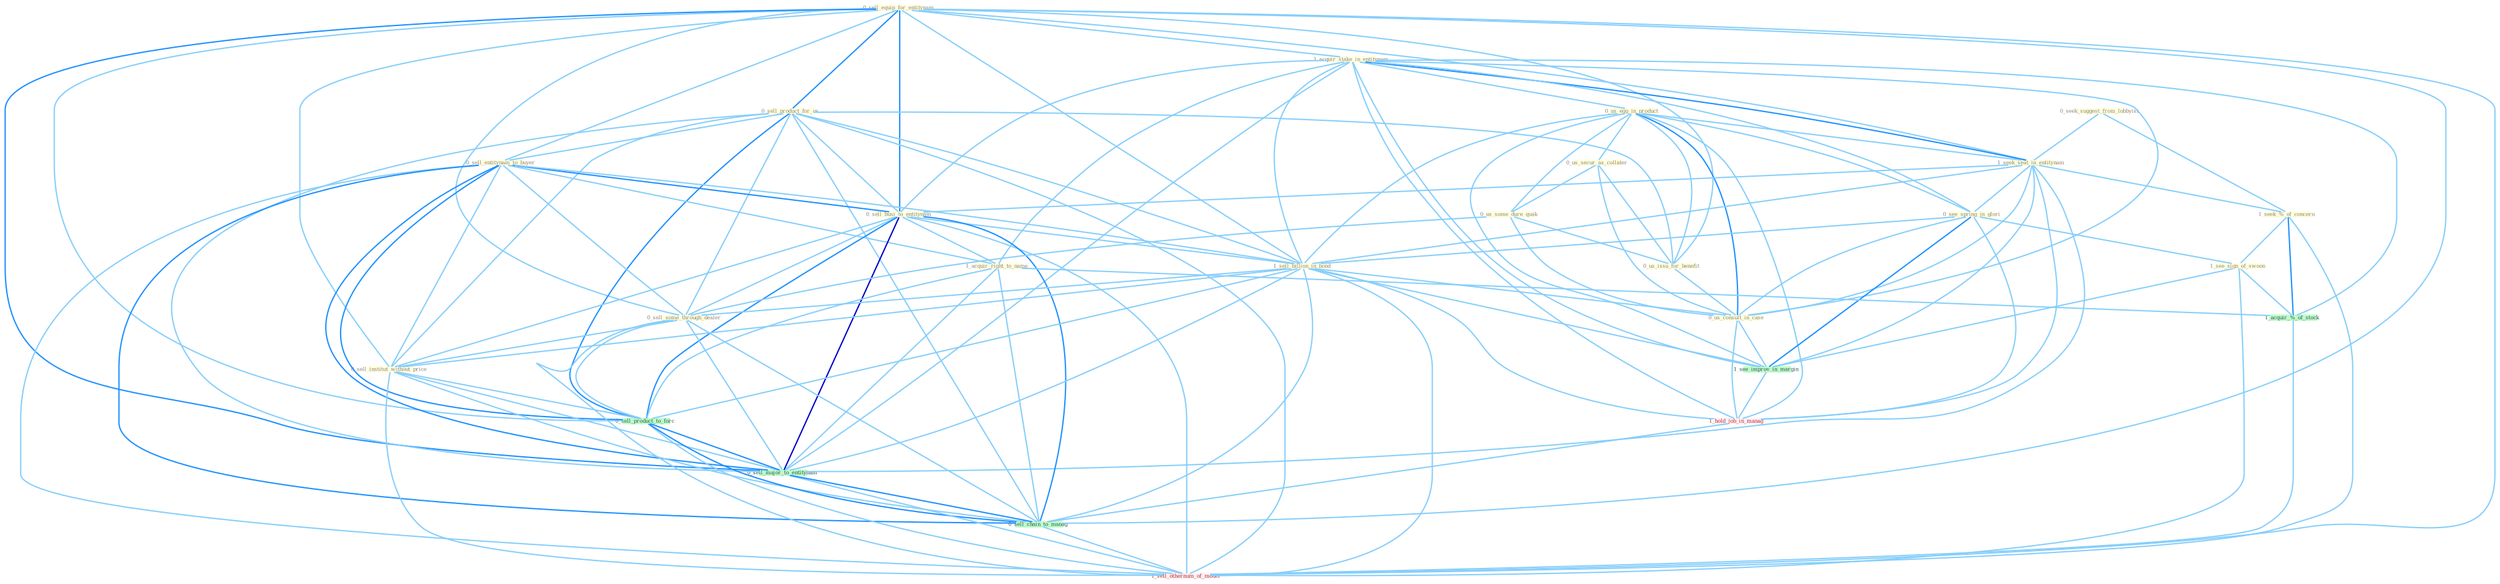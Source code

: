 Graph G{ 
    node
    [shape=polygon,style=filled,width=.5,height=.06,color="#BDFCC9",fixedsize=true,fontsize=4,
    fontcolor="#2f4f4f"];
    {node
    [color="#ffffe0", fontcolor="#8b7d6b"] "0_seek_suggest_from_lobbyist " "0_sell_equip_for_entitynam " "1_acquir_stake_in_entitynam " "0_us_egg_in_product " "0_sell_product_for_us " "0_sell_entitynam_to_buyer " "0_us_secur_as_collater " "1_seek_seat_in_entitynam " "0_sell_busi_to_entitynam " "0_us_some_dure_quak " "0_see_spring_in_glori " "1_sell_billion_in_bond " "0_us_issu_for_benefit " "1_seek_%_of_concern " "1_see_sign_of_swoon " "0_sell_some_through_dealer " "0_us_consult_in_case " "0_sell_institut_without_price " "1_acquir_right_to_name "}
{node [color="#fff0f5", fontcolor="#b22222"] "1_hold_job_in_manag " "1_sell_othernum_of_model "}
edge [color="#B0E2FF"];

	"0_seek_suggest_from_lobbyist " -- "1_seek_seat_in_entitynam " [w="1", color="#87cefa" ];
	"0_seek_suggest_from_lobbyist " -- "1_seek_%_of_concern " [w="1", color="#87cefa" ];
	"0_sell_equip_for_entitynam " -- "1_acquir_stake_in_entitynam " [w="1", color="#87cefa" ];
	"0_sell_equip_for_entitynam " -- "0_sell_product_for_us " [w="2", color="#1e90ff" , len=0.8];
	"0_sell_equip_for_entitynam " -- "0_sell_entitynam_to_buyer " [w="1", color="#87cefa" ];
	"0_sell_equip_for_entitynam " -- "1_seek_seat_in_entitynam " [w="1", color="#87cefa" ];
	"0_sell_equip_for_entitynam " -- "0_sell_busi_to_entitynam " [w="2", color="#1e90ff" , len=0.8];
	"0_sell_equip_for_entitynam " -- "1_sell_billion_in_bond " [w="1", color="#87cefa" ];
	"0_sell_equip_for_entitynam " -- "0_us_issu_for_benefit " [w="1", color="#87cefa" ];
	"0_sell_equip_for_entitynam " -- "0_sell_some_through_dealer " [w="1", color="#87cefa" ];
	"0_sell_equip_for_entitynam " -- "0_sell_institut_without_price " [w="1", color="#87cefa" ];
	"0_sell_equip_for_entitynam " -- "0_sell_product_to_forc " [w="1", color="#87cefa" ];
	"0_sell_equip_for_entitynam " -- "0_sell_major_to_entitynam " [w="2", color="#1e90ff" , len=0.8];
	"0_sell_equip_for_entitynam " -- "0_sell_chain_to_manag " [w="1", color="#87cefa" ];
	"0_sell_equip_for_entitynam " -- "1_sell_othernum_of_model " [w="1", color="#87cefa" ];
	"1_acquir_stake_in_entitynam " -- "0_us_egg_in_product " [w="1", color="#87cefa" ];
	"1_acquir_stake_in_entitynam " -- "1_seek_seat_in_entitynam " [w="2", color="#1e90ff" , len=0.8];
	"1_acquir_stake_in_entitynam " -- "0_sell_busi_to_entitynam " [w="1", color="#87cefa" ];
	"1_acquir_stake_in_entitynam " -- "0_see_spring_in_glori " [w="1", color="#87cefa" ];
	"1_acquir_stake_in_entitynam " -- "1_sell_billion_in_bond " [w="1", color="#87cefa" ];
	"1_acquir_stake_in_entitynam " -- "0_us_consult_in_case " [w="1", color="#87cefa" ];
	"1_acquir_stake_in_entitynam " -- "1_acquir_right_to_name " [w="1", color="#87cefa" ];
	"1_acquir_stake_in_entitynam " -- "1_see_improv_in_margin " [w="1", color="#87cefa" ];
	"1_acquir_stake_in_entitynam " -- "1_acquir_%_of_stock " [w="1", color="#87cefa" ];
	"1_acquir_stake_in_entitynam " -- "1_hold_job_in_manag " [w="1", color="#87cefa" ];
	"1_acquir_stake_in_entitynam " -- "0_sell_major_to_entitynam " [w="1", color="#87cefa" ];
	"0_us_egg_in_product " -- "0_us_secur_as_collater " [w="1", color="#87cefa" ];
	"0_us_egg_in_product " -- "1_seek_seat_in_entitynam " [w="1", color="#87cefa" ];
	"0_us_egg_in_product " -- "0_us_some_dure_quak " [w="1", color="#87cefa" ];
	"0_us_egg_in_product " -- "0_see_spring_in_glori " [w="1", color="#87cefa" ];
	"0_us_egg_in_product " -- "1_sell_billion_in_bond " [w="1", color="#87cefa" ];
	"0_us_egg_in_product " -- "0_us_issu_for_benefit " [w="1", color="#87cefa" ];
	"0_us_egg_in_product " -- "0_us_consult_in_case " [w="2", color="#1e90ff" , len=0.8];
	"0_us_egg_in_product " -- "1_see_improv_in_margin " [w="1", color="#87cefa" ];
	"0_us_egg_in_product " -- "1_hold_job_in_manag " [w="1", color="#87cefa" ];
	"0_sell_product_for_us " -- "0_sell_entitynam_to_buyer " [w="1", color="#87cefa" ];
	"0_sell_product_for_us " -- "0_sell_busi_to_entitynam " [w="1", color="#87cefa" ];
	"0_sell_product_for_us " -- "1_sell_billion_in_bond " [w="1", color="#87cefa" ];
	"0_sell_product_for_us " -- "0_us_issu_for_benefit " [w="1", color="#87cefa" ];
	"0_sell_product_for_us " -- "0_sell_some_through_dealer " [w="1", color="#87cefa" ];
	"0_sell_product_for_us " -- "0_sell_institut_without_price " [w="1", color="#87cefa" ];
	"0_sell_product_for_us " -- "0_sell_product_to_forc " [w="2", color="#1e90ff" , len=0.8];
	"0_sell_product_for_us " -- "0_sell_major_to_entitynam " [w="1", color="#87cefa" ];
	"0_sell_product_for_us " -- "0_sell_chain_to_manag " [w="1", color="#87cefa" ];
	"0_sell_product_for_us " -- "1_sell_othernum_of_model " [w="1", color="#87cefa" ];
	"0_sell_entitynam_to_buyer " -- "0_sell_busi_to_entitynam " [w="2", color="#1e90ff" , len=0.8];
	"0_sell_entitynam_to_buyer " -- "1_sell_billion_in_bond " [w="1", color="#87cefa" ];
	"0_sell_entitynam_to_buyer " -- "0_sell_some_through_dealer " [w="1", color="#87cefa" ];
	"0_sell_entitynam_to_buyer " -- "0_sell_institut_without_price " [w="1", color="#87cefa" ];
	"0_sell_entitynam_to_buyer " -- "1_acquir_right_to_name " [w="1", color="#87cefa" ];
	"0_sell_entitynam_to_buyer " -- "0_sell_product_to_forc " [w="2", color="#1e90ff" , len=0.8];
	"0_sell_entitynam_to_buyer " -- "0_sell_major_to_entitynam " [w="2", color="#1e90ff" , len=0.8];
	"0_sell_entitynam_to_buyer " -- "0_sell_chain_to_manag " [w="2", color="#1e90ff" , len=0.8];
	"0_sell_entitynam_to_buyer " -- "1_sell_othernum_of_model " [w="1", color="#87cefa" ];
	"0_us_secur_as_collater " -- "0_us_some_dure_quak " [w="1", color="#87cefa" ];
	"0_us_secur_as_collater " -- "0_us_issu_for_benefit " [w="1", color="#87cefa" ];
	"0_us_secur_as_collater " -- "0_us_consult_in_case " [w="1", color="#87cefa" ];
	"1_seek_seat_in_entitynam " -- "0_sell_busi_to_entitynam " [w="1", color="#87cefa" ];
	"1_seek_seat_in_entitynam " -- "0_see_spring_in_glori " [w="1", color="#87cefa" ];
	"1_seek_seat_in_entitynam " -- "1_sell_billion_in_bond " [w="1", color="#87cefa" ];
	"1_seek_seat_in_entitynam " -- "1_seek_%_of_concern " [w="1", color="#87cefa" ];
	"1_seek_seat_in_entitynam " -- "0_us_consult_in_case " [w="1", color="#87cefa" ];
	"1_seek_seat_in_entitynam " -- "1_see_improv_in_margin " [w="1", color="#87cefa" ];
	"1_seek_seat_in_entitynam " -- "1_hold_job_in_manag " [w="1", color="#87cefa" ];
	"1_seek_seat_in_entitynam " -- "0_sell_major_to_entitynam " [w="1", color="#87cefa" ];
	"0_sell_busi_to_entitynam " -- "1_sell_billion_in_bond " [w="1", color="#87cefa" ];
	"0_sell_busi_to_entitynam " -- "0_sell_some_through_dealer " [w="1", color="#87cefa" ];
	"0_sell_busi_to_entitynam " -- "0_sell_institut_without_price " [w="1", color="#87cefa" ];
	"0_sell_busi_to_entitynam " -- "1_acquir_right_to_name " [w="1", color="#87cefa" ];
	"0_sell_busi_to_entitynam " -- "0_sell_product_to_forc " [w="2", color="#1e90ff" , len=0.8];
	"0_sell_busi_to_entitynam " -- "0_sell_major_to_entitynam " [w="3", color="#0000cd" , len=0.6];
	"0_sell_busi_to_entitynam " -- "0_sell_chain_to_manag " [w="2", color="#1e90ff" , len=0.8];
	"0_sell_busi_to_entitynam " -- "1_sell_othernum_of_model " [w="1", color="#87cefa" ];
	"0_us_some_dure_quak " -- "0_us_issu_for_benefit " [w="1", color="#87cefa" ];
	"0_us_some_dure_quak " -- "0_sell_some_through_dealer " [w="1", color="#87cefa" ];
	"0_us_some_dure_quak " -- "0_us_consult_in_case " [w="1", color="#87cefa" ];
	"0_see_spring_in_glori " -- "1_sell_billion_in_bond " [w="1", color="#87cefa" ];
	"0_see_spring_in_glori " -- "1_see_sign_of_swoon " [w="1", color="#87cefa" ];
	"0_see_spring_in_glori " -- "0_us_consult_in_case " [w="1", color="#87cefa" ];
	"0_see_spring_in_glori " -- "1_see_improv_in_margin " [w="2", color="#1e90ff" , len=0.8];
	"0_see_spring_in_glori " -- "1_hold_job_in_manag " [w="1", color="#87cefa" ];
	"1_sell_billion_in_bond " -- "0_sell_some_through_dealer " [w="1", color="#87cefa" ];
	"1_sell_billion_in_bond " -- "0_us_consult_in_case " [w="1", color="#87cefa" ];
	"1_sell_billion_in_bond " -- "0_sell_institut_without_price " [w="1", color="#87cefa" ];
	"1_sell_billion_in_bond " -- "1_see_improv_in_margin " [w="1", color="#87cefa" ];
	"1_sell_billion_in_bond " -- "1_hold_job_in_manag " [w="1", color="#87cefa" ];
	"1_sell_billion_in_bond " -- "0_sell_product_to_forc " [w="1", color="#87cefa" ];
	"1_sell_billion_in_bond " -- "0_sell_major_to_entitynam " [w="1", color="#87cefa" ];
	"1_sell_billion_in_bond " -- "0_sell_chain_to_manag " [w="1", color="#87cefa" ];
	"1_sell_billion_in_bond " -- "1_sell_othernum_of_model " [w="1", color="#87cefa" ];
	"0_us_issu_for_benefit " -- "0_us_consult_in_case " [w="1", color="#87cefa" ];
	"1_seek_%_of_concern " -- "1_see_sign_of_swoon " [w="1", color="#87cefa" ];
	"1_seek_%_of_concern " -- "1_acquir_%_of_stock " [w="2", color="#1e90ff" , len=0.8];
	"1_seek_%_of_concern " -- "1_sell_othernum_of_model " [w="1", color="#87cefa" ];
	"1_see_sign_of_swoon " -- "1_see_improv_in_margin " [w="1", color="#87cefa" ];
	"1_see_sign_of_swoon " -- "1_acquir_%_of_stock " [w="1", color="#87cefa" ];
	"1_see_sign_of_swoon " -- "1_sell_othernum_of_model " [w="1", color="#87cefa" ];
	"0_sell_some_through_dealer " -- "0_sell_institut_without_price " [w="1", color="#87cefa" ];
	"0_sell_some_through_dealer " -- "0_sell_product_to_forc " [w="1", color="#87cefa" ];
	"0_sell_some_through_dealer " -- "0_sell_major_to_entitynam " [w="1", color="#87cefa" ];
	"0_sell_some_through_dealer " -- "0_sell_chain_to_manag " [w="1", color="#87cefa" ];
	"0_sell_some_through_dealer " -- "1_sell_othernum_of_model " [w="1", color="#87cefa" ];
	"0_us_consult_in_case " -- "1_see_improv_in_margin " [w="1", color="#87cefa" ];
	"0_us_consult_in_case " -- "1_hold_job_in_manag " [w="1", color="#87cefa" ];
	"0_sell_institut_without_price " -- "0_sell_product_to_forc " [w="1", color="#87cefa" ];
	"0_sell_institut_without_price " -- "0_sell_major_to_entitynam " [w="1", color="#87cefa" ];
	"0_sell_institut_without_price " -- "0_sell_chain_to_manag " [w="1", color="#87cefa" ];
	"0_sell_institut_without_price " -- "1_sell_othernum_of_model " [w="1", color="#87cefa" ];
	"1_acquir_right_to_name " -- "1_acquir_%_of_stock " [w="1", color="#87cefa" ];
	"1_acquir_right_to_name " -- "0_sell_product_to_forc " [w="1", color="#87cefa" ];
	"1_acquir_right_to_name " -- "0_sell_major_to_entitynam " [w="1", color="#87cefa" ];
	"1_acquir_right_to_name " -- "0_sell_chain_to_manag " [w="1", color="#87cefa" ];
	"1_see_improv_in_margin " -- "1_hold_job_in_manag " [w="1", color="#87cefa" ];
	"1_acquir_%_of_stock " -- "1_sell_othernum_of_model " [w="1", color="#87cefa" ];
	"1_hold_job_in_manag " -- "0_sell_chain_to_manag " [w="1", color="#87cefa" ];
	"0_sell_product_to_forc " -- "0_sell_major_to_entitynam " [w="2", color="#1e90ff" , len=0.8];
	"0_sell_product_to_forc " -- "0_sell_chain_to_manag " [w="2", color="#1e90ff" , len=0.8];
	"0_sell_product_to_forc " -- "1_sell_othernum_of_model " [w="1", color="#87cefa" ];
	"0_sell_major_to_entitynam " -- "0_sell_chain_to_manag " [w="2", color="#1e90ff" , len=0.8];
	"0_sell_major_to_entitynam " -- "1_sell_othernum_of_model " [w="1", color="#87cefa" ];
	"0_sell_chain_to_manag " -- "1_sell_othernum_of_model " [w="1", color="#87cefa" ];
}